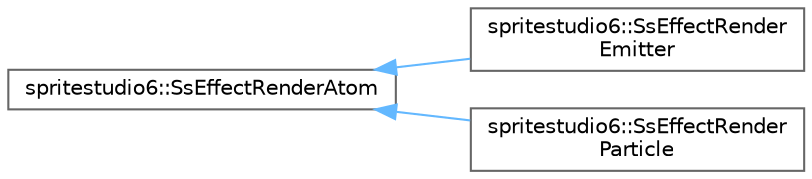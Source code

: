 digraph "Graphical Class Hierarchy"
{
 // LATEX_PDF_SIZE
  bgcolor="transparent";
  edge [fontname=Helvetica,fontsize=10,labelfontname=Helvetica,labelfontsize=10];
  node [fontname=Helvetica,fontsize=10,shape=box,height=0.2,width=0.4];
  rankdir="LR";
  Node0 [id="Node000000",label="spritestudio6::SsEffectRenderAtom",height=0.2,width=0.4,color="grey40", fillcolor="white", style="filled",URL="$classspritestudio6_1_1_ss_effect_render_atom.html",tooltip=" "];
  Node0 -> Node1 [id="edge43_Node000000_Node000001",dir="back",color="steelblue1",style="solid",tooltip=" "];
  Node1 [id="Node000001",label="spritestudio6::SsEffectRender\lEmitter",height=0.2,width=0.4,color="grey40", fillcolor="white", style="filled",URL="$classspritestudio6_1_1_ss_effect_render_emitter.html",tooltip=" "];
  Node0 -> Node2 [id="edge44_Node000000_Node000002",dir="back",color="steelblue1",style="solid",tooltip=" "];
  Node2 [id="Node000002",label="spritestudio6::SsEffectRender\lParticle",height=0.2,width=0.4,color="grey40", fillcolor="white", style="filled",URL="$classspritestudio6_1_1_ss_effect_render_particle.html",tooltip=" "];
}

